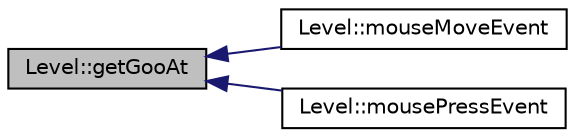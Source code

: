 digraph G
{
  edge [fontname="Helvetica",fontsize="10",labelfontname="Helvetica",labelfontsize="10"];
  node [fontname="Helvetica",fontsize="10",shape=record];
  rankdir="LR";
  Node1 [label="Level::getGooAt",height=0.2,width=0.4,color="black", fillcolor="grey75", style="filled" fontcolor="black"];
  Node1 -> Node2 [dir="back",color="midnightblue",fontsize="10",style="solid",fontname="Helvetica"];
  Node2 [label="Level::mouseMoveEvent",height=0.2,width=0.4,color="black", fillcolor="white", style="filled",URL="$classLevel.html#a7221d73229e77fcddcfe04205f00daac"];
  Node1 -> Node3 [dir="back",color="midnightblue",fontsize="10",style="solid",fontname="Helvetica"];
  Node3 [label="Level::mousePressEvent",height=0.2,width=0.4,color="black", fillcolor="white", style="filled",URL="$classLevel.html#a1c79d132de43fe2a6b054e0396af43f7"];
}
